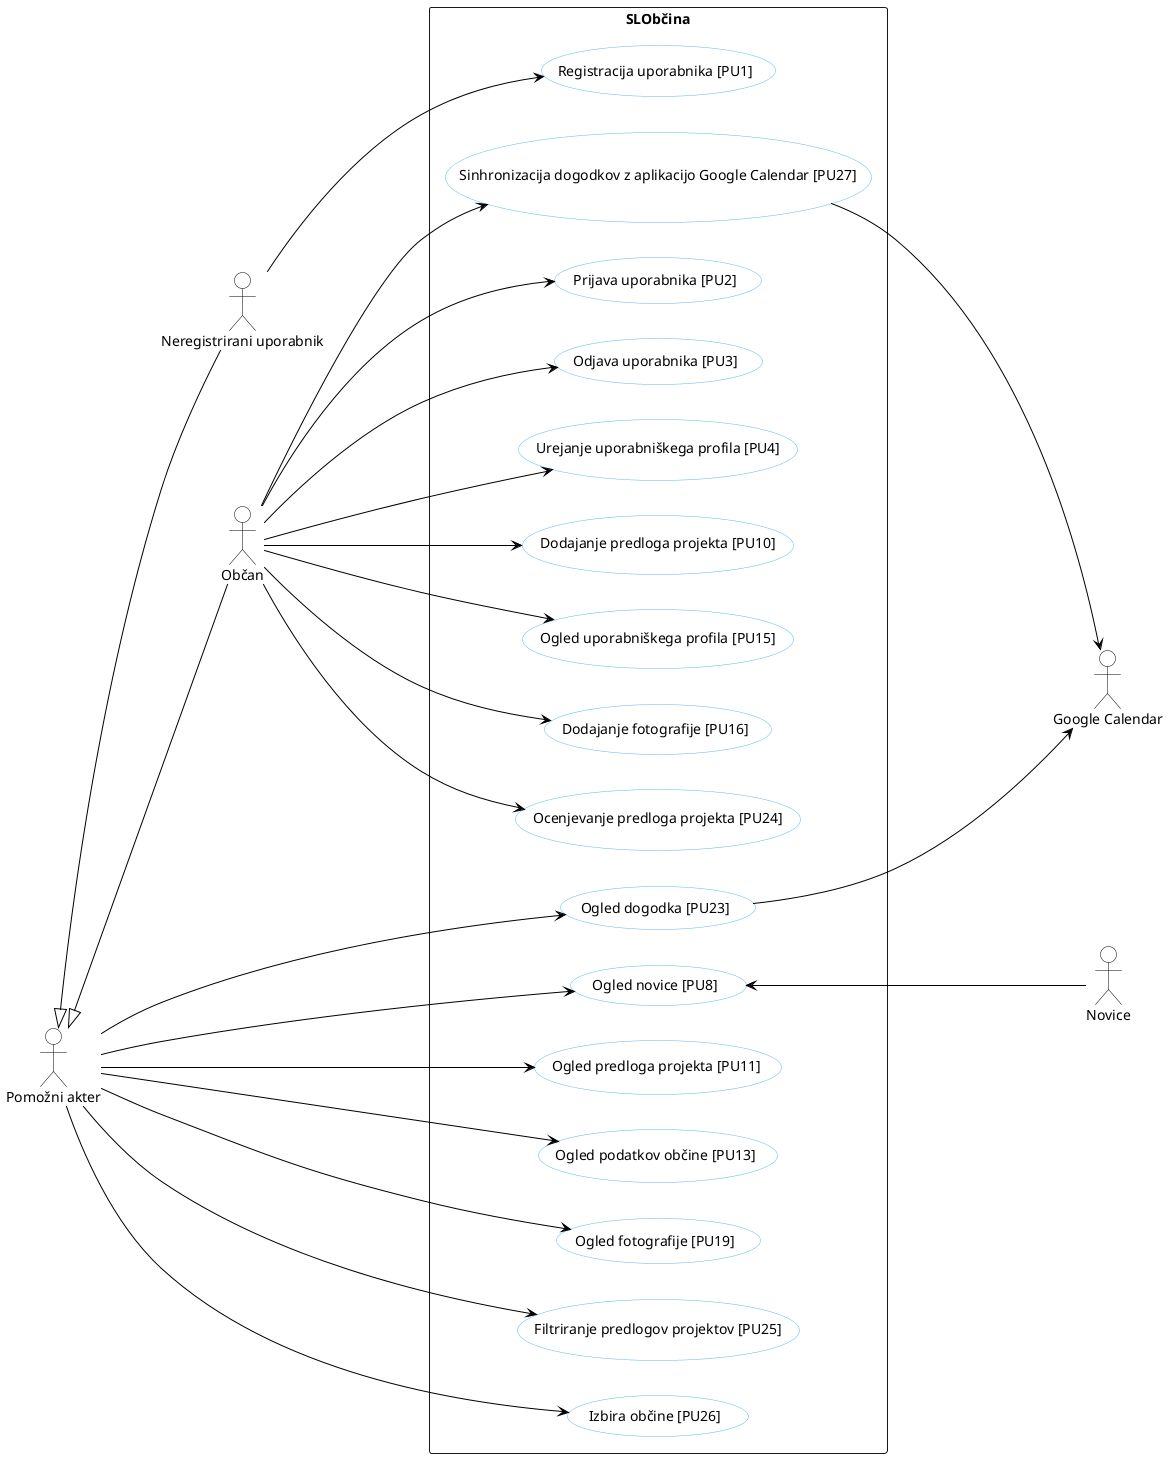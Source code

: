 @startuml neregistrirani_uporabnik_obcan
skinparam backgroundcolor transparent
skinparam defaultTextAlignment center
skinparam usecase {
  backgroundColor white
  borderColor #5FB8EC
  arrowColor black
}
skinparam backgroundcolor transparent
skinparam defaultTextAlignment center
skinparam usecase {
  backgroundColor white
  borderColor #5FB8EC
  arrowColor black
}
skinparam actorBorderColor black
skinparam actorBackgroundColor white

left to right direction

actor "Neregistrirani uporabnik" as NeregistraniUporabnik
actor "Občan" as Obcan
actor "Pomožni akter" as PomozniAkter
actor "Google Calendar" as GoogleCalendar
actor "Novice" as lokalneNovice

rectangle "SLObčina" {

  PomozniAkter -down--> (Ogled novice [PU8])
  PomozniAkter -down--> (Ogled predloga projekta [PU11])
  PomozniAkter -down--> (Ogled podatkov občine [PU13])
  PomozniAkter -down--> (Ogled fotografije [PU19])
  PomozniAkter -down--> (Ogled dogodka [PU23])
  PomozniAkter -down--> (Filtriranje predlogov projektov [PU25])
  PomozniAkter -down--> (Izbira občine [PU26])

  NeregistraniUporabnik -down--> (Registracija uporabnika [PU1])
  
  Obcan -down--> (Prijava uporabnika [PU2])
  Obcan -down--> (Odjava uporabnika [PU3])
  Obcan -down--> (Urejanje uporabniškega profila [PU4])
  Obcan -down--> (Dodajanje predloga projekta [PU10])
  Obcan -down--> (Ogled uporabniškega profila [PU15])
  Obcan -down--> (Dodajanje fotografije [PU16])
  Obcan -down--> (Ocenjevanje predloga projekta [PU24])
  Obcan -down--> (Sinhronizacija dogodkov z aplikacijo Google Calendar [PU27])
  
  GoogleCalendar <---up- (Ogled dogodka [PU23])
  GoogleCalendar <---up- (Sinhronizacija dogodkov z aplikacijo Google Calendar [PU27])
 
  lokalneNovice -up---> (Ogled novice [PU8])
  
  Obcan -up-|> PomozniAkter
  NeregistraniUporabnik -up-|> PomozniAkter
  
}
@enduml